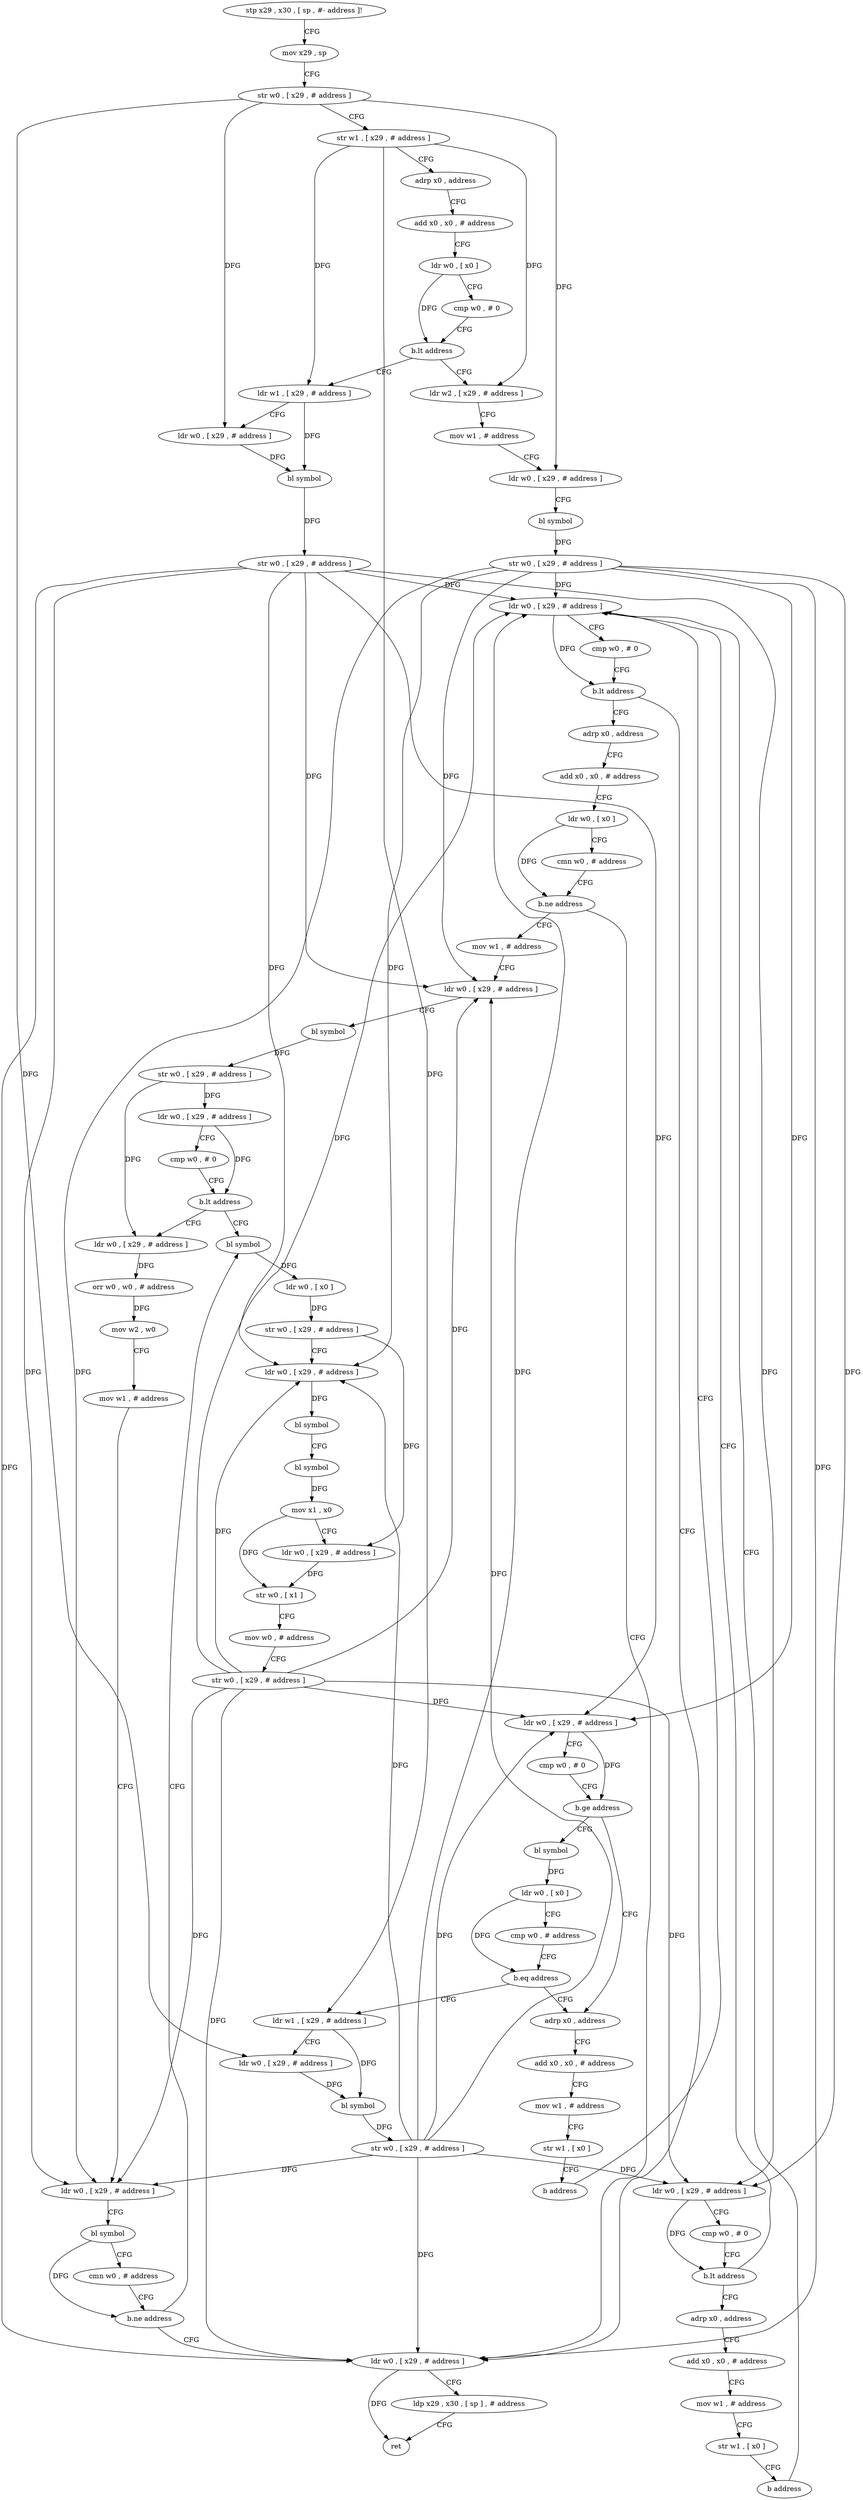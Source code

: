 digraph "func" {
"4301680" [label = "stp x29 , x30 , [ sp , #- address ]!" ]
"4301684" [label = "mov x29 , sp" ]
"4301688" [label = "str w0 , [ x29 , # address ]" ]
"4301692" [label = "str w1 , [ x29 , # address ]" ]
"4301696" [label = "adrp x0 , address" ]
"4301700" [label = "add x0 , x0 , # address" ]
"4301704" [label = "ldr w0 , [ x0 ]" ]
"4301708" [label = "cmp w0 , # 0" ]
"4301712" [label = "b.lt address" ]
"4301832" [label = "ldr w1 , [ x29 , # address ]" ]
"4301716" [label = "ldr w2 , [ x29 , # address ]" ]
"4301836" [label = "ldr w0 , [ x29 , # address ]" ]
"4301840" [label = "bl symbol" ]
"4301844" [label = "str w0 , [ x29 , # address ]" ]
"4301848" [label = "ldr w0 , [ x29 , # address ]" ]
"4301720" [label = "mov w1 , # address" ]
"4301724" [label = "ldr w0 , [ x29 , # address ]" ]
"4301728" [label = "bl symbol" ]
"4301732" [label = "str w0 , [ x29 , # address ]" ]
"4301736" [label = "ldr w0 , [ x29 , # address ]" ]
"4301740" [label = "cmp w0 , # 0" ]
"4301744" [label = "b.ge address" ]
"4301764" [label = "adrp x0 , address" ]
"4301748" [label = "bl symbol" ]
"4301984" [label = "ldr w0 , [ x29 , # address ]" ]
"4301988" [label = "ldp x29 , x30 , [ sp ] , # address" ]
"4301992" [label = "ret" ]
"4301860" [label = "adrp x0 , address" ]
"4301864" [label = "add x0 , x0 , # address" ]
"4301868" [label = "ldr w0 , [ x0 ]" ]
"4301872" [label = "cmn w0 , # address" ]
"4301876" [label = "b.ne address" ]
"4301880" [label = "mov w1 , # address" ]
"4301768" [label = "add x0 , x0 , # address" ]
"4301772" [label = "mov w1 , # address" ]
"4301776" [label = "str w1 , [ x0 ]" ]
"4301780" [label = "b address" ]
"4301752" [label = "ldr w0 , [ x0 ]" ]
"4301756" [label = "cmp w0 , # address" ]
"4301760" [label = "b.eq address" ]
"4301784" [label = "ldr w1 , [ x29 , # address ]" ]
"4301884" [label = "ldr w0 , [ x29 , # address ]" ]
"4301888" [label = "bl symbol" ]
"4301892" [label = "str w0 , [ x29 , # address ]" ]
"4301896" [label = "ldr w0 , [ x29 , # address ]" ]
"4301900" [label = "cmp w0 , # 0" ]
"4301904" [label = "b.lt address" ]
"4301940" [label = "bl symbol" ]
"4301908" [label = "ldr w0 , [ x29 , # address ]" ]
"4301852" [label = "cmp w0 , # 0" ]
"4301856" [label = "b.lt address" ]
"4301788" [label = "ldr w0 , [ x29 , # address ]" ]
"4301792" [label = "bl symbol" ]
"4301796" [label = "str w0 , [ x29 , # address ]" ]
"4301800" [label = "ldr w0 , [ x29 , # address ]" ]
"4301804" [label = "cmp w0 , # 0" ]
"4301808" [label = "b.lt address" ]
"4301812" [label = "adrp x0 , address" ]
"4301944" [label = "ldr w0 , [ x0 ]" ]
"4301948" [label = "str w0 , [ x29 , # address ]" ]
"4301952" [label = "ldr w0 , [ x29 , # address ]" ]
"4301956" [label = "bl symbol" ]
"4301960" [label = "bl symbol" ]
"4301964" [label = "mov x1 , x0" ]
"4301968" [label = "ldr w0 , [ x29 , # address ]" ]
"4301972" [label = "str w0 , [ x1 ]" ]
"4301976" [label = "mov w0 , # address" ]
"4301980" [label = "str w0 , [ x29 , # address ]" ]
"4301912" [label = "orr w0 , w0 , # address" ]
"4301916" [label = "mov w2 , w0" ]
"4301920" [label = "mov w1 , # address" ]
"4301924" [label = "ldr w0 , [ x29 , # address ]" ]
"4301928" [label = "bl symbol" ]
"4301932" [label = "cmn w0 , # address" ]
"4301936" [label = "b.ne address" ]
"4301816" [label = "add x0 , x0 , # address" ]
"4301820" [label = "mov w1 , # address" ]
"4301824" [label = "str w1 , [ x0 ]" ]
"4301828" [label = "b address" ]
"4301680" -> "4301684" [ label = "CFG" ]
"4301684" -> "4301688" [ label = "CFG" ]
"4301688" -> "4301692" [ label = "CFG" ]
"4301688" -> "4301836" [ label = "DFG" ]
"4301688" -> "4301724" [ label = "DFG" ]
"4301688" -> "4301788" [ label = "DFG" ]
"4301692" -> "4301696" [ label = "CFG" ]
"4301692" -> "4301832" [ label = "DFG" ]
"4301692" -> "4301716" [ label = "DFG" ]
"4301692" -> "4301784" [ label = "DFG" ]
"4301696" -> "4301700" [ label = "CFG" ]
"4301700" -> "4301704" [ label = "CFG" ]
"4301704" -> "4301708" [ label = "CFG" ]
"4301704" -> "4301712" [ label = "DFG" ]
"4301708" -> "4301712" [ label = "CFG" ]
"4301712" -> "4301832" [ label = "CFG" ]
"4301712" -> "4301716" [ label = "CFG" ]
"4301832" -> "4301836" [ label = "CFG" ]
"4301832" -> "4301840" [ label = "DFG" ]
"4301716" -> "4301720" [ label = "CFG" ]
"4301836" -> "4301840" [ label = "DFG" ]
"4301840" -> "4301844" [ label = "DFG" ]
"4301844" -> "4301848" [ label = "DFG" ]
"4301844" -> "4301736" [ label = "DFG" ]
"4301844" -> "4301984" [ label = "DFG" ]
"4301844" -> "4301800" [ label = "DFG" ]
"4301844" -> "4301884" [ label = "DFG" ]
"4301844" -> "4301952" [ label = "DFG" ]
"4301844" -> "4301924" [ label = "DFG" ]
"4301848" -> "4301852" [ label = "CFG" ]
"4301848" -> "4301856" [ label = "DFG" ]
"4301720" -> "4301724" [ label = "CFG" ]
"4301724" -> "4301728" [ label = "CFG" ]
"4301728" -> "4301732" [ label = "DFG" ]
"4301732" -> "4301736" [ label = "DFG" ]
"4301732" -> "4301848" [ label = "DFG" ]
"4301732" -> "4301984" [ label = "DFG" ]
"4301732" -> "4301800" [ label = "DFG" ]
"4301732" -> "4301884" [ label = "DFG" ]
"4301732" -> "4301952" [ label = "DFG" ]
"4301732" -> "4301924" [ label = "DFG" ]
"4301736" -> "4301740" [ label = "CFG" ]
"4301736" -> "4301744" [ label = "DFG" ]
"4301740" -> "4301744" [ label = "CFG" ]
"4301744" -> "4301764" [ label = "CFG" ]
"4301744" -> "4301748" [ label = "CFG" ]
"4301764" -> "4301768" [ label = "CFG" ]
"4301748" -> "4301752" [ label = "DFG" ]
"4301984" -> "4301988" [ label = "CFG" ]
"4301984" -> "4301992" [ label = "DFG" ]
"4301988" -> "4301992" [ label = "CFG" ]
"4301860" -> "4301864" [ label = "CFG" ]
"4301864" -> "4301868" [ label = "CFG" ]
"4301868" -> "4301872" [ label = "CFG" ]
"4301868" -> "4301876" [ label = "DFG" ]
"4301872" -> "4301876" [ label = "CFG" ]
"4301876" -> "4301984" [ label = "CFG" ]
"4301876" -> "4301880" [ label = "CFG" ]
"4301880" -> "4301884" [ label = "CFG" ]
"4301768" -> "4301772" [ label = "CFG" ]
"4301772" -> "4301776" [ label = "CFG" ]
"4301776" -> "4301780" [ label = "CFG" ]
"4301780" -> "4301848" [ label = "CFG" ]
"4301752" -> "4301756" [ label = "CFG" ]
"4301752" -> "4301760" [ label = "DFG" ]
"4301756" -> "4301760" [ label = "CFG" ]
"4301760" -> "4301784" [ label = "CFG" ]
"4301760" -> "4301764" [ label = "CFG" ]
"4301784" -> "4301788" [ label = "CFG" ]
"4301784" -> "4301792" [ label = "DFG" ]
"4301884" -> "4301888" [ label = "CFG" ]
"4301888" -> "4301892" [ label = "DFG" ]
"4301892" -> "4301896" [ label = "DFG" ]
"4301892" -> "4301908" [ label = "DFG" ]
"4301896" -> "4301900" [ label = "CFG" ]
"4301896" -> "4301904" [ label = "DFG" ]
"4301900" -> "4301904" [ label = "CFG" ]
"4301904" -> "4301940" [ label = "CFG" ]
"4301904" -> "4301908" [ label = "CFG" ]
"4301940" -> "4301944" [ label = "DFG" ]
"4301908" -> "4301912" [ label = "DFG" ]
"4301852" -> "4301856" [ label = "CFG" ]
"4301856" -> "4301984" [ label = "CFG" ]
"4301856" -> "4301860" [ label = "CFG" ]
"4301788" -> "4301792" [ label = "DFG" ]
"4301792" -> "4301796" [ label = "DFG" ]
"4301796" -> "4301800" [ label = "DFG" ]
"4301796" -> "4301736" [ label = "DFG" ]
"4301796" -> "4301848" [ label = "DFG" ]
"4301796" -> "4301984" [ label = "DFG" ]
"4301796" -> "4301884" [ label = "DFG" ]
"4301796" -> "4301952" [ label = "DFG" ]
"4301796" -> "4301924" [ label = "DFG" ]
"4301800" -> "4301804" [ label = "CFG" ]
"4301800" -> "4301808" [ label = "DFG" ]
"4301804" -> "4301808" [ label = "CFG" ]
"4301808" -> "4301848" [ label = "CFG" ]
"4301808" -> "4301812" [ label = "CFG" ]
"4301812" -> "4301816" [ label = "CFG" ]
"4301944" -> "4301948" [ label = "DFG" ]
"4301948" -> "4301952" [ label = "CFG" ]
"4301948" -> "4301968" [ label = "DFG" ]
"4301952" -> "4301956" [ label = "DFG" ]
"4301956" -> "4301960" [ label = "CFG" ]
"4301960" -> "4301964" [ label = "DFG" ]
"4301964" -> "4301968" [ label = "CFG" ]
"4301964" -> "4301972" [ label = "DFG" ]
"4301968" -> "4301972" [ label = "DFG" ]
"4301972" -> "4301976" [ label = "CFG" ]
"4301976" -> "4301980" [ label = "CFG" ]
"4301980" -> "4301984" [ label = "DFG" ]
"4301980" -> "4301736" [ label = "DFG" ]
"4301980" -> "4301848" [ label = "DFG" ]
"4301980" -> "4301800" [ label = "DFG" ]
"4301980" -> "4301884" [ label = "DFG" ]
"4301980" -> "4301952" [ label = "DFG" ]
"4301980" -> "4301924" [ label = "DFG" ]
"4301912" -> "4301916" [ label = "DFG" ]
"4301916" -> "4301920" [ label = "CFG" ]
"4301920" -> "4301924" [ label = "CFG" ]
"4301924" -> "4301928" [ label = "CFG" ]
"4301928" -> "4301932" [ label = "CFG" ]
"4301928" -> "4301936" [ label = "DFG" ]
"4301932" -> "4301936" [ label = "CFG" ]
"4301936" -> "4301984" [ label = "CFG" ]
"4301936" -> "4301940" [ label = "CFG" ]
"4301816" -> "4301820" [ label = "CFG" ]
"4301820" -> "4301824" [ label = "CFG" ]
"4301824" -> "4301828" [ label = "CFG" ]
"4301828" -> "4301848" [ label = "CFG" ]
}
